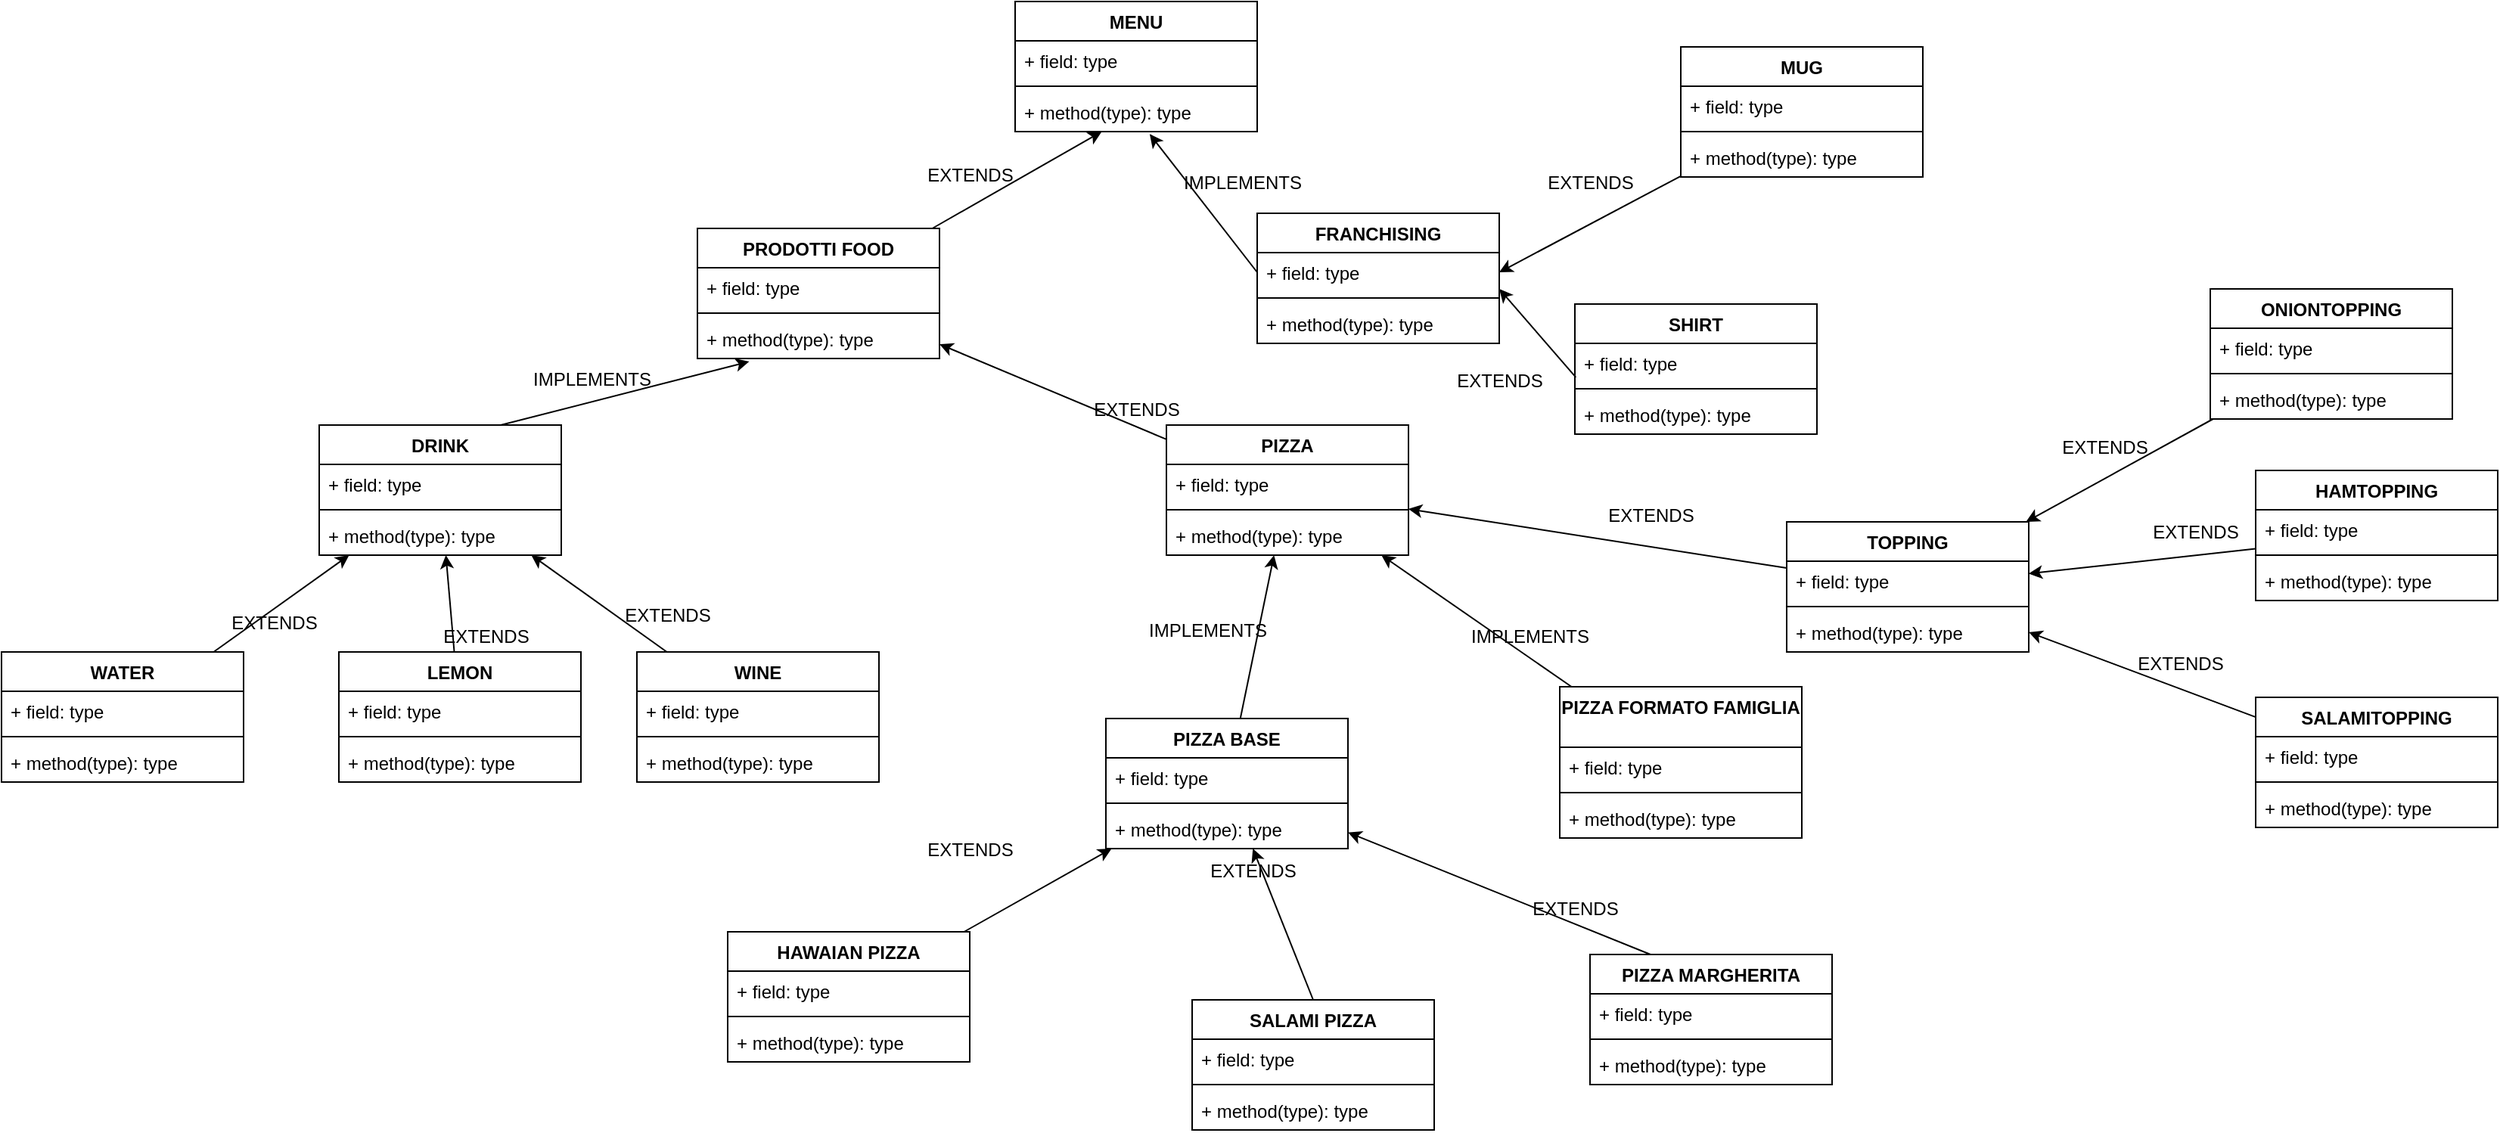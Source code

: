 <mxfile version="20.8.16" type="device"><diagram name="Pagina-1" id="1dpBs0_5Wq1KZ-ZbX-H0"><mxGraphModel dx="3497" dy="887" grid="1" gridSize="10" guides="1" tooltips="1" connect="1" arrows="1" fold="1" page="1" pageScale="1" pageWidth="827" pageHeight="1169" math="0" shadow="0"><root><mxCell id="0"/><mxCell id="1" parent="0"/><mxCell id="R3cYLCJElCvI4zf1l8HH-10" value="DRINK" style="swimlane;fontStyle=1;align=center;verticalAlign=top;childLayout=stackLayout;horizontal=1;startSize=26;horizontalStack=0;resizeParent=1;resizeParentMax=0;resizeLast=0;collapsible=1;marginBottom=0;" vertex="1" parent="1"><mxGeometry x="-1000" y="290" width="160" height="86" as="geometry"/></mxCell><mxCell id="R3cYLCJElCvI4zf1l8HH-11" value="+ field: type" style="text;strokeColor=none;fillColor=none;align=left;verticalAlign=top;spacingLeft=4;spacingRight=4;overflow=hidden;rotatable=0;points=[[0,0.5],[1,0.5]];portConstraint=eastwest;" vertex="1" parent="R3cYLCJElCvI4zf1l8HH-10"><mxGeometry y="26" width="160" height="26" as="geometry"/></mxCell><mxCell id="R3cYLCJElCvI4zf1l8HH-12" value="" style="line;strokeWidth=1;fillColor=none;align=left;verticalAlign=middle;spacingTop=-1;spacingLeft=3;spacingRight=3;rotatable=0;labelPosition=right;points=[];portConstraint=eastwest;strokeColor=inherit;" vertex="1" parent="R3cYLCJElCvI4zf1l8HH-10"><mxGeometry y="52" width="160" height="8" as="geometry"/></mxCell><mxCell id="R3cYLCJElCvI4zf1l8HH-13" value="+ method(type): type" style="text;strokeColor=none;fillColor=none;align=left;verticalAlign=top;spacingLeft=4;spacingRight=4;overflow=hidden;rotatable=0;points=[[0,0.5],[1,0.5]];portConstraint=eastwest;" vertex="1" parent="R3cYLCJElCvI4zf1l8HH-10"><mxGeometry y="60" width="160" height="26" as="geometry"/></mxCell><mxCell id="R3cYLCJElCvI4zf1l8HH-14" value="PIZZA FORMATO FAMIGLIA" style="swimlane;fontStyle=1;align=center;verticalAlign=top;childLayout=stackLayout;horizontal=1;startSize=40;horizontalStack=0;resizeParent=1;resizeParentMax=0;resizeLast=0;collapsible=1;marginBottom=0;" vertex="1" parent="1"><mxGeometry x="-180" y="463" width="160" height="100" as="geometry"/></mxCell><mxCell id="R3cYLCJElCvI4zf1l8HH-15" value="+ field: type" style="text;strokeColor=none;fillColor=none;align=left;verticalAlign=top;spacingLeft=4;spacingRight=4;overflow=hidden;rotatable=0;points=[[0,0.5],[1,0.5]];portConstraint=eastwest;" vertex="1" parent="R3cYLCJElCvI4zf1l8HH-14"><mxGeometry y="40" width="160" height="26" as="geometry"/></mxCell><mxCell id="R3cYLCJElCvI4zf1l8HH-16" value="" style="line;strokeWidth=1;fillColor=none;align=left;verticalAlign=middle;spacingTop=-1;spacingLeft=3;spacingRight=3;rotatable=0;labelPosition=right;points=[];portConstraint=eastwest;strokeColor=inherit;" vertex="1" parent="R3cYLCJElCvI4zf1l8HH-14"><mxGeometry y="66" width="160" height="8" as="geometry"/></mxCell><mxCell id="R3cYLCJElCvI4zf1l8HH-17" value="+ method(type): type" style="text;strokeColor=none;fillColor=none;align=left;verticalAlign=top;spacingLeft=4;spacingRight=4;overflow=hidden;rotatable=0;points=[[0,0.5],[1,0.5]];portConstraint=eastwest;" vertex="1" parent="R3cYLCJElCvI4zf1l8HH-14"><mxGeometry y="74" width="160" height="26" as="geometry"/></mxCell><mxCell id="R3cYLCJElCvI4zf1l8HH-18" value="SALAMI PIZZA" style="swimlane;fontStyle=1;align=center;verticalAlign=top;childLayout=stackLayout;horizontal=1;startSize=26;horizontalStack=0;resizeParent=1;resizeParentMax=0;resizeLast=0;collapsible=1;marginBottom=0;" vertex="1" parent="1"><mxGeometry x="-423" y="670" width="160" height="86" as="geometry"/></mxCell><mxCell id="R3cYLCJElCvI4zf1l8HH-19" value="+ field: type" style="text;strokeColor=none;fillColor=none;align=left;verticalAlign=top;spacingLeft=4;spacingRight=4;overflow=hidden;rotatable=0;points=[[0,0.5],[1,0.5]];portConstraint=eastwest;" vertex="1" parent="R3cYLCJElCvI4zf1l8HH-18"><mxGeometry y="26" width="160" height="26" as="geometry"/></mxCell><mxCell id="R3cYLCJElCvI4zf1l8HH-20" value="" style="line;strokeWidth=1;fillColor=none;align=left;verticalAlign=middle;spacingTop=-1;spacingLeft=3;spacingRight=3;rotatable=0;labelPosition=right;points=[];portConstraint=eastwest;strokeColor=inherit;" vertex="1" parent="R3cYLCJElCvI4zf1l8HH-18"><mxGeometry y="52" width="160" height="8" as="geometry"/></mxCell><mxCell id="R3cYLCJElCvI4zf1l8HH-21" value="+ method(type): type" style="text;strokeColor=none;fillColor=none;align=left;verticalAlign=top;spacingLeft=4;spacingRight=4;overflow=hidden;rotatable=0;points=[[0,0.5],[1,0.5]];portConstraint=eastwest;" vertex="1" parent="R3cYLCJElCvI4zf1l8HH-18"><mxGeometry y="60" width="160" height="26" as="geometry"/></mxCell><mxCell id="R3cYLCJElCvI4zf1l8HH-22" value="HAWAIAN PIZZA" style="swimlane;fontStyle=1;align=center;verticalAlign=top;childLayout=stackLayout;horizontal=1;startSize=26;horizontalStack=0;resizeParent=1;resizeParentMax=0;resizeLast=0;collapsible=1;marginBottom=0;" vertex="1" parent="1"><mxGeometry x="-730" y="625" width="160" height="86" as="geometry"/></mxCell><mxCell id="R3cYLCJElCvI4zf1l8HH-23" value="+ field: type" style="text;strokeColor=none;fillColor=none;align=left;verticalAlign=top;spacingLeft=4;spacingRight=4;overflow=hidden;rotatable=0;points=[[0,0.5],[1,0.5]];portConstraint=eastwest;" vertex="1" parent="R3cYLCJElCvI4zf1l8HH-22"><mxGeometry y="26" width="160" height="26" as="geometry"/></mxCell><mxCell id="R3cYLCJElCvI4zf1l8HH-24" value="" style="line;strokeWidth=1;fillColor=none;align=left;verticalAlign=middle;spacingTop=-1;spacingLeft=3;spacingRight=3;rotatable=0;labelPosition=right;points=[];portConstraint=eastwest;strokeColor=inherit;" vertex="1" parent="R3cYLCJElCvI4zf1l8HH-22"><mxGeometry y="52" width="160" height="8" as="geometry"/></mxCell><mxCell id="R3cYLCJElCvI4zf1l8HH-25" value="+ method(type): type" style="text;strokeColor=none;fillColor=none;align=left;verticalAlign=top;spacingLeft=4;spacingRight=4;overflow=hidden;rotatable=0;points=[[0,0.5],[1,0.5]];portConstraint=eastwest;" vertex="1" parent="R3cYLCJElCvI4zf1l8HH-22"><mxGeometry y="60" width="160" height="26" as="geometry"/></mxCell><mxCell id="R3cYLCJElCvI4zf1l8HH-26" value="PIZZA MARGHERITA" style="swimlane;fontStyle=1;align=center;verticalAlign=top;childLayout=stackLayout;horizontal=1;startSize=26;horizontalStack=0;resizeParent=1;resizeParentMax=0;resizeLast=0;collapsible=1;marginBottom=0;" vertex="1" parent="1"><mxGeometry x="-160" y="640" width="160" height="86" as="geometry"/></mxCell><mxCell id="R3cYLCJElCvI4zf1l8HH-27" value="+ field: type" style="text;strokeColor=none;fillColor=none;align=left;verticalAlign=top;spacingLeft=4;spacingRight=4;overflow=hidden;rotatable=0;points=[[0,0.5],[1,0.5]];portConstraint=eastwest;" vertex="1" parent="R3cYLCJElCvI4zf1l8HH-26"><mxGeometry y="26" width="160" height="26" as="geometry"/></mxCell><mxCell id="R3cYLCJElCvI4zf1l8HH-28" value="" style="line;strokeWidth=1;fillColor=none;align=left;verticalAlign=middle;spacingTop=-1;spacingLeft=3;spacingRight=3;rotatable=0;labelPosition=right;points=[];portConstraint=eastwest;strokeColor=inherit;" vertex="1" parent="R3cYLCJElCvI4zf1l8HH-26"><mxGeometry y="52" width="160" height="8" as="geometry"/></mxCell><mxCell id="R3cYLCJElCvI4zf1l8HH-29" value="+ method(type): type" style="text;strokeColor=none;fillColor=none;align=left;verticalAlign=top;spacingLeft=4;spacingRight=4;overflow=hidden;rotatable=0;points=[[0,0.5],[1,0.5]];portConstraint=eastwest;" vertex="1" parent="R3cYLCJElCvI4zf1l8HH-26"><mxGeometry y="60" width="160" height="26" as="geometry"/></mxCell><mxCell id="R3cYLCJElCvI4zf1l8HH-30" value="TOPPING" style="swimlane;fontStyle=1;align=center;verticalAlign=top;childLayout=stackLayout;horizontal=1;startSize=26;horizontalStack=0;resizeParent=1;resizeParentMax=0;resizeLast=0;collapsible=1;marginBottom=0;" vertex="1" parent="1"><mxGeometry x="-30" y="354" width="160" height="86" as="geometry"/></mxCell><mxCell id="R3cYLCJElCvI4zf1l8HH-31" value="+ field: type" style="text;strokeColor=none;fillColor=none;align=left;verticalAlign=top;spacingLeft=4;spacingRight=4;overflow=hidden;rotatable=0;points=[[0,0.5],[1,0.5]];portConstraint=eastwest;" vertex="1" parent="R3cYLCJElCvI4zf1l8HH-30"><mxGeometry y="26" width="160" height="26" as="geometry"/></mxCell><mxCell id="R3cYLCJElCvI4zf1l8HH-32" value="" style="line;strokeWidth=1;fillColor=none;align=left;verticalAlign=middle;spacingTop=-1;spacingLeft=3;spacingRight=3;rotatable=0;labelPosition=right;points=[];portConstraint=eastwest;strokeColor=inherit;" vertex="1" parent="R3cYLCJElCvI4zf1l8HH-30"><mxGeometry y="52" width="160" height="8" as="geometry"/></mxCell><mxCell id="R3cYLCJElCvI4zf1l8HH-33" value="+ method(type): type" style="text;strokeColor=none;fillColor=none;align=left;verticalAlign=top;spacingLeft=4;spacingRight=4;overflow=hidden;rotatable=0;points=[[0,0.5],[1,0.5]];portConstraint=eastwest;" vertex="1" parent="R3cYLCJElCvI4zf1l8HH-30"><mxGeometry y="60" width="160" height="26" as="geometry"/></mxCell><mxCell id="R3cYLCJElCvI4zf1l8HH-34" value="PRODOTTI FOOD" style="swimlane;fontStyle=1;align=center;verticalAlign=top;childLayout=stackLayout;horizontal=1;startSize=26;horizontalStack=0;resizeParent=1;resizeParentMax=0;resizeLast=0;collapsible=1;marginBottom=0;" vertex="1" parent="1"><mxGeometry x="-750" y="160" width="160" height="86" as="geometry"/></mxCell><mxCell id="R3cYLCJElCvI4zf1l8HH-35" value="+ field: type" style="text;strokeColor=none;fillColor=none;align=left;verticalAlign=top;spacingLeft=4;spacingRight=4;overflow=hidden;rotatable=0;points=[[0,0.5],[1,0.5]];portConstraint=eastwest;" vertex="1" parent="R3cYLCJElCvI4zf1l8HH-34"><mxGeometry y="26" width="160" height="26" as="geometry"/></mxCell><mxCell id="R3cYLCJElCvI4zf1l8HH-36" value="" style="line;strokeWidth=1;fillColor=none;align=left;verticalAlign=middle;spacingTop=-1;spacingLeft=3;spacingRight=3;rotatable=0;labelPosition=right;points=[];portConstraint=eastwest;strokeColor=inherit;" vertex="1" parent="R3cYLCJElCvI4zf1l8HH-34"><mxGeometry y="52" width="160" height="8" as="geometry"/></mxCell><mxCell id="R3cYLCJElCvI4zf1l8HH-37" value="+ method(type): type" style="text;strokeColor=none;fillColor=none;align=left;verticalAlign=top;spacingLeft=4;spacingRight=4;overflow=hidden;rotatable=0;points=[[0,0.5],[1,0.5]];portConstraint=eastwest;" vertex="1" parent="R3cYLCJElCvI4zf1l8HH-34"><mxGeometry y="60" width="160" height="26" as="geometry"/></mxCell><mxCell id="R3cYLCJElCvI4zf1l8HH-38" value="SHIRT" style="swimlane;fontStyle=1;align=center;verticalAlign=top;childLayout=stackLayout;horizontal=1;startSize=26;horizontalStack=0;resizeParent=1;resizeParentMax=0;resizeLast=0;collapsible=1;marginBottom=0;" vertex="1" parent="1"><mxGeometry x="-170" y="210" width="160" height="86" as="geometry"/></mxCell><mxCell id="R3cYLCJElCvI4zf1l8HH-39" value="+ field: type" style="text;strokeColor=none;fillColor=none;align=left;verticalAlign=top;spacingLeft=4;spacingRight=4;overflow=hidden;rotatable=0;points=[[0,0.5],[1,0.5]];portConstraint=eastwest;" vertex="1" parent="R3cYLCJElCvI4zf1l8HH-38"><mxGeometry y="26" width="160" height="26" as="geometry"/></mxCell><mxCell id="R3cYLCJElCvI4zf1l8HH-40" value="" style="line;strokeWidth=1;fillColor=none;align=left;verticalAlign=middle;spacingTop=-1;spacingLeft=3;spacingRight=3;rotatable=0;labelPosition=right;points=[];portConstraint=eastwest;strokeColor=inherit;" vertex="1" parent="R3cYLCJElCvI4zf1l8HH-38"><mxGeometry y="52" width="160" height="8" as="geometry"/></mxCell><mxCell id="R3cYLCJElCvI4zf1l8HH-41" value="+ method(type): type" style="text;strokeColor=none;fillColor=none;align=left;verticalAlign=top;spacingLeft=4;spacingRight=4;overflow=hidden;rotatable=0;points=[[0,0.5],[1,0.5]];portConstraint=eastwest;" vertex="1" parent="R3cYLCJElCvI4zf1l8HH-38"><mxGeometry y="60" width="160" height="26" as="geometry"/></mxCell><mxCell id="R3cYLCJElCvI4zf1l8HH-42" value="MUG" style="swimlane;fontStyle=1;align=center;verticalAlign=top;childLayout=stackLayout;horizontal=1;startSize=26;horizontalStack=0;resizeParent=1;resizeParentMax=0;resizeLast=0;collapsible=1;marginBottom=0;" vertex="1" parent="1"><mxGeometry x="-100" y="40" width="160" height="86" as="geometry"/></mxCell><mxCell id="R3cYLCJElCvI4zf1l8HH-43" value="+ field: type" style="text;strokeColor=none;fillColor=none;align=left;verticalAlign=top;spacingLeft=4;spacingRight=4;overflow=hidden;rotatable=0;points=[[0,0.5],[1,0.5]];portConstraint=eastwest;" vertex="1" parent="R3cYLCJElCvI4zf1l8HH-42"><mxGeometry y="26" width="160" height="26" as="geometry"/></mxCell><mxCell id="R3cYLCJElCvI4zf1l8HH-44" value="" style="line;strokeWidth=1;fillColor=none;align=left;verticalAlign=middle;spacingTop=-1;spacingLeft=3;spacingRight=3;rotatable=0;labelPosition=right;points=[];portConstraint=eastwest;strokeColor=inherit;" vertex="1" parent="R3cYLCJElCvI4zf1l8HH-42"><mxGeometry y="52" width="160" height="8" as="geometry"/></mxCell><mxCell id="R3cYLCJElCvI4zf1l8HH-45" value="+ method(type): type" style="text;strokeColor=none;fillColor=none;align=left;verticalAlign=top;spacingLeft=4;spacingRight=4;overflow=hidden;rotatable=0;points=[[0,0.5],[1,0.5]];portConstraint=eastwest;" vertex="1" parent="R3cYLCJElCvI4zf1l8HH-42"><mxGeometry y="60" width="160" height="26" as="geometry"/></mxCell><mxCell id="R3cYLCJElCvI4zf1l8HH-46" value="FRANCHISING" style="swimlane;fontStyle=1;align=center;verticalAlign=top;childLayout=stackLayout;horizontal=1;startSize=26;horizontalStack=0;resizeParent=1;resizeParentMax=0;resizeLast=0;collapsible=1;marginBottom=0;" vertex="1" parent="1"><mxGeometry x="-380" y="150" width="160" height="86" as="geometry"/></mxCell><mxCell id="R3cYLCJElCvI4zf1l8HH-47" value="+ field: type" style="text;strokeColor=none;fillColor=none;align=left;verticalAlign=top;spacingLeft=4;spacingRight=4;overflow=hidden;rotatable=0;points=[[0,0.5],[1,0.5]];portConstraint=eastwest;" vertex="1" parent="R3cYLCJElCvI4zf1l8HH-46"><mxGeometry y="26" width="160" height="26" as="geometry"/></mxCell><mxCell id="R3cYLCJElCvI4zf1l8HH-48" value="" style="line;strokeWidth=1;fillColor=none;align=left;verticalAlign=middle;spacingTop=-1;spacingLeft=3;spacingRight=3;rotatable=0;labelPosition=right;points=[];portConstraint=eastwest;strokeColor=inherit;" vertex="1" parent="R3cYLCJElCvI4zf1l8HH-46"><mxGeometry y="52" width="160" height="8" as="geometry"/></mxCell><mxCell id="R3cYLCJElCvI4zf1l8HH-49" value="+ method(type): type" style="text;strokeColor=none;fillColor=none;align=left;verticalAlign=top;spacingLeft=4;spacingRight=4;overflow=hidden;rotatable=0;points=[[0,0.5],[1,0.5]];portConstraint=eastwest;" vertex="1" parent="R3cYLCJElCvI4zf1l8HH-46"><mxGeometry y="60" width="160" height="26" as="geometry"/></mxCell><mxCell id="R3cYLCJElCvI4zf1l8HH-50" value="PIZZA" style="swimlane;fontStyle=1;align=center;verticalAlign=top;childLayout=stackLayout;horizontal=1;startSize=26;horizontalStack=0;resizeParent=1;resizeParentMax=0;resizeLast=0;collapsible=1;marginBottom=0;" vertex="1" parent="1"><mxGeometry x="-440" y="290" width="160" height="86" as="geometry"/></mxCell><mxCell id="R3cYLCJElCvI4zf1l8HH-51" value="+ field: type" style="text;strokeColor=none;fillColor=none;align=left;verticalAlign=top;spacingLeft=4;spacingRight=4;overflow=hidden;rotatable=0;points=[[0,0.5],[1,0.5]];portConstraint=eastwest;" vertex="1" parent="R3cYLCJElCvI4zf1l8HH-50"><mxGeometry y="26" width="160" height="26" as="geometry"/></mxCell><mxCell id="R3cYLCJElCvI4zf1l8HH-52" value="" style="line;strokeWidth=1;fillColor=none;align=left;verticalAlign=middle;spacingTop=-1;spacingLeft=3;spacingRight=3;rotatable=0;labelPosition=right;points=[];portConstraint=eastwest;strokeColor=inherit;" vertex="1" parent="R3cYLCJElCvI4zf1l8HH-50"><mxGeometry y="52" width="160" height="8" as="geometry"/></mxCell><mxCell id="R3cYLCJElCvI4zf1l8HH-53" value="+ method(type): type" style="text;strokeColor=none;fillColor=none;align=left;verticalAlign=top;spacingLeft=4;spacingRight=4;overflow=hidden;rotatable=0;points=[[0,0.5],[1,0.5]];portConstraint=eastwest;" vertex="1" parent="R3cYLCJElCvI4zf1l8HH-50"><mxGeometry y="60" width="160" height="26" as="geometry"/></mxCell><mxCell id="R3cYLCJElCvI4zf1l8HH-58" value="MENU" style="swimlane;fontStyle=1;align=center;verticalAlign=top;childLayout=stackLayout;horizontal=1;startSize=26;horizontalStack=0;resizeParent=1;resizeParentMax=0;resizeLast=0;collapsible=1;marginBottom=0;" vertex="1" parent="1"><mxGeometry x="-540" y="10" width="160" height="86" as="geometry"/></mxCell><mxCell id="R3cYLCJElCvI4zf1l8HH-59" value="+ field: type" style="text;strokeColor=none;fillColor=none;align=left;verticalAlign=top;spacingLeft=4;spacingRight=4;overflow=hidden;rotatable=0;points=[[0,0.5],[1,0.5]];portConstraint=eastwest;" vertex="1" parent="R3cYLCJElCvI4zf1l8HH-58"><mxGeometry y="26" width="160" height="26" as="geometry"/></mxCell><mxCell id="R3cYLCJElCvI4zf1l8HH-60" value="" style="line;strokeWidth=1;fillColor=none;align=left;verticalAlign=middle;spacingTop=-1;spacingLeft=3;spacingRight=3;rotatable=0;labelPosition=right;points=[];portConstraint=eastwest;strokeColor=inherit;" vertex="1" parent="R3cYLCJElCvI4zf1l8HH-58"><mxGeometry y="52" width="160" height="8" as="geometry"/></mxCell><mxCell id="R3cYLCJElCvI4zf1l8HH-61" value="+ method(type): type" style="text;strokeColor=none;fillColor=none;align=left;verticalAlign=top;spacingLeft=4;spacingRight=4;overflow=hidden;rotatable=0;points=[[0,0.5],[1,0.5]];portConstraint=eastwest;" vertex="1" parent="R3cYLCJElCvI4zf1l8HH-58"><mxGeometry y="60" width="160" height="26" as="geometry"/></mxCell><mxCell id="R3cYLCJElCvI4zf1l8HH-62" value="" style="endArrow=classic;html=1;rounded=0;entryX=0.556;entryY=1.062;entryDx=0;entryDy=0;entryPerimeter=0;exitX=0;exitY=0.5;exitDx=0;exitDy=0;" edge="1" parent="1" source="R3cYLCJElCvI4zf1l8HH-47" target="R3cYLCJElCvI4zf1l8HH-61"><mxGeometry width="50" height="50" relative="1" as="geometry"><mxPoint x="-290" y="220" as="sourcePoint"/><mxPoint x="-240" y="170" as="targetPoint"/></mxGeometry></mxCell><mxCell id="R3cYLCJElCvI4zf1l8HH-63" value="" style="endArrow=classic;html=1;rounded=0;entryX=0.214;entryY=1.077;entryDx=0;entryDy=0;entryPerimeter=0;exitX=0.75;exitY=0;exitDx=0;exitDy=0;" edge="1" parent="1" source="R3cYLCJElCvI4zf1l8HH-10" target="R3cYLCJElCvI4zf1l8HH-37"><mxGeometry width="50" height="50" relative="1" as="geometry"><mxPoint x="-770" y="310" as="sourcePoint"/><mxPoint x="-720" y="260" as="targetPoint"/></mxGeometry></mxCell><mxCell id="R3cYLCJElCvI4zf1l8HH-64" value="" style="endArrow=classic;html=1;rounded=0;" edge="1" parent="1" source="R3cYLCJElCvI4zf1l8HH-50" target="R3cYLCJElCvI4zf1l8HH-34"><mxGeometry width="50" height="50" relative="1" as="geometry"><mxPoint x="-290" y="220" as="sourcePoint"/><mxPoint x="-240" y="170" as="targetPoint"/></mxGeometry></mxCell><mxCell id="R3cYLCJElCvI4zf1l8HH-65" value="" style="endArrow=classic;html=1;rounded=0;entryX=1;entryY=0.5;entryDx=0;entryDy=0;" edge="1" parent="1" source="R3cYLCJElCvI4zf1l8HH-42" target="R3cYLCJElCvI4zf1l8HH-47"><mxGeometry width="50" height="50" relative="1" as="geometry"><mxPoint x="-110" y="120" as="sourcePoint"/><mxPoint x="-240" y="170" as="targetPoint"/></mxGeometry></mxCell><mxCell id="R3cYLCJElCvI4zf1l8HH-66" value="" style="endArrow=classic;html=1;rounded=0;exitX=0.004;exitY=0.862;exitDx=0;exitDy=0;exitPerimeter=0;" edge="1" parent="1" source="R3cYLCJElCvI4zf1l8HH-39"><mxGeometry width="50" height="50" relative="1" as="geometry"><mxPoint x="-290" y="220" as="sourcePoint"/><mxPoint x="-220" y="200" as="targetPoint"/></mxGeometry></mxCell><mxCell id="R3cYLCJElCvI4zf1l8HH-67" value="PIZZA BASE" style="swimlane;fontStyle=1;align=center;verticalAlign=top;childLayout=stackLayout;horizontal=1;startSize=26;horizontalStack=0;resizeParent=1;resizeParentMax=0;resizeLast=0;collapsible=1;marginBottom=0;" vertex="1" parent="1"><mxGeometry x="-480" y="484" width="160" height="86" as="geometry"/></mxCell><mxCell id="R3cYLCJElCvI4zf1l8HH-68" value="+ field: type" style="text;strokeColor=none;fillColor=none;align=left;verticalAlign=top;spacingLeft=4;spacingRight=4;overflow=hidden;rotatable=0;points=[[0,0.5],[1,0.5]];portConstraint=eastwest;" vertex="1" parent="R3cYLCJElCvI4zf1l8HH-67"><mxGeometry y="26" width="160" height="26" as="geometry"/></mxCell><mxCell id="R3cYLCJElCvI4zf1l8HH-69" value="" style="line;strokeWidth=1;fillColor=none;align=left;verticalAlign=middle;spacingTop=-1;spacingLeft=3;spacingRight=3;rotatable=0;labelPosition=right;points=[];portConstraint=eastwest;strokeColor=inherit;" vertex="1" parent="R3cYLCJElCvI4zf1l8HH-67"><mxGeometry y="52" width="160" height="8" as="geometry"/></mxCell><mxCell id="R3cYLCJElCvI4zf1l8HH-70" value="+ method(type): type" style="text;strokeColor=none;fillColor=none;align=left;verticalAlign=top;spacingLeft=4;spacingRight=4;overflow=hidden;rotatable=0;points=[[0,0.5],[1,0.5]];portConstraint=eastwest;" vertex="1" parent="R3cYLCJElCvI4zf1l8HH-67"><mxGeometry y="60" width="160" height="26" as="geometry"/></mxCell><mxCell id="R3cYLCJElCvI4zf1l8HH-79" value="SALAMITOPPING" style="swimlane;fontStyle=1;align=center;verticalAlign=top;childLayout=stackLayout;horizontal=1;startSize=26;horizontalStack=0;resizeParent=1;resizeParentMax=0;resizeLast=0;collapsible=1;marginBottom=0;" vertex="1" parent="1"><mxGeometry x="280" y="470" width="160" height="86" as="geometry"/></mxCell><mxCell id="R3cYLCJElCvI4zf1l8HH-80" value="+ field: type" style="text;strokeColor=none;fillColor=none;align=left;verticalAlign=top;spacingLeft=4;spacingRight=4;overflow=hidden;rotatable=0;points=[[0,0.5],[1,0.5]];portConstraint=eastwest;" vertex="1" parent="R3cYLCJElCvI4zf1l8HH-79"><mxGeometry y="26" width="160" height="26" as="geometry"/></mxCell><mxCell id="R3cYLCJElCvI4zf1l8HH-81" value="" style="line;strokeWidth=1;fillColor=none;align=left;verticalAlign=middle;spacingTop=-1;spacingLeft=3;spacingRight=3;rotatable=0;labelPosition=right;points=[];portConstraint=eastwest;strokeColor=inherit;" vertex="1" parent="R3cYLCJElCvI4zf1l8HH-79"><mxGeometry y="52" width="160" height="8" as="geometry"/></mxCell><mxCell id="R3cYLCJElCvI4zf1l8HH-82" value="+ method(type): type" style="text;strokeColor=none;fillColor=none;align=left;verticalAlign=top;spacingLeft=4;spacingRight=4;overflow=hidden;rotatable=0;points=[[0,0.5],[1,0.5]];portConstraint=eastwest;" vertex="1" parent="R3cYLCJElCvI4zf1l8HH-79"><mxGeometry y="60" width="160" height="26" as="geometry"/></mxCell><mxCell id="R3cYLCJElCvI4zf1l8HH-87" value="HAMTOPPING" style="swimlane;fontStyle=1;align=center;verticalAlign=top;childLayout=stackLayout;horizontal=1;startSize=26;horizontalStack=0;resizeParent=1;resizeParentMax=0;resizeLast=0;collapsible=1;marginBottom=0;" vertex="1" parent="1"><mxGeometry x="280" y="320" width="160" height="86" as="geometry"/></mxCell><mxCell id="R3cYLCJElCvI4zf1l8HH-88" value="+ field: type" style="text;strokeColor=none;fillColor=none;align=left;verticalAlign=top;spacingLeft=4;spacingRight=4;overflow=hidden;rotatable=0;points=[[0,0.5],[1,0.5]];portConstraint=eastwest;" vertex="1" parent="R3cYLCJElCvI4zf1l8HH-87"><mxGeometry y="26" width="160" height="26" as="geometry"/></mxCell><mxCell id="R3cYLCJElCvI4zf1l8HH-89" value="" style="line;strokeWidth=1;fillColor=none;align=left;verticalAlign=middle;spacingTop=-1;spacingLeft=3;spacingRight=3;rotatable=0;labelPosition=right;points=[];portConstraint=eastwest;strokeColor=inherit;" vertex="1" parent="R3cYLCJElCvI4zf1l8HH-87"><mxGeometry y="52" width="160" height="8" as="geometry"/></mxCell><mxCell id="R3cYLCJElCvI4zf1l8HH-90" value="+ method(type): type" style="text;strokeColor=none;fillColor=none;align=left;verticalAlign=top;spacingLeft=4;spacingRight=4;overflow=hidden;rotatable=0;points=[[0,0.5],[1,0.5]];portConstraint=eastwest;" vertex="1" parent="R3cYLCJElCvI4zf1l8HH-87"><mxGeometry y="60" width="160" height="26" as="geometry"/></mxCell><mxCell id="R3cYLCJElCvI4zf1l8HH-95" value="WATER" style="swimlane;fontStyle=1;align=center;verticalAlign=top;childLayout=stackLayout;horizontal=1;startSize=26;horizontalStack=0;resizeParent=1;resizeParentMax=0;resizeLast=0;collapsible=1;marginBottom=0;" vertex="1" parent="1"><mxGeometry x="-1210" y="440" width="160" height="86" as="geometry"/></mxCell><mxCell id="R3cYLCJElCvI4zf1l8HH-96" value="+ field: type" style="text;strokeColor=none;fillColor=none;align=left;verticalAlign=top;spacingLeft=4;spacingRight=4;overflow=hidden;rotatable=0;points=[[0,0.5],[1,0.5]];portConstraint=eastwest;" vertex="1" parent="R3cYLCJElCvI4zf1l8HH-95"><mxGeometry y="26" width="160" height="26" as="geometry"/></mxCell><mxCell id="R3cYLCJElCvI4zf1l8HH-97" value="" style="line;strokeWidth=1;fillColor=none;align=left;verticalAlign=middle;spacingTop=-1;spacingLeft=3;spacingRight=3;rotatable=0;labelPosition=right;points=[];portConstraint=eastwest;strokeColor=inherit;" vertex="1" parent="R3cYLCJElCvI4zf1l8HH-95"><mxGeometry y="52" width="160" height="8" as="geometry"/></mxCell><mxCell id="R3cYLCJElCvI4zf1l8HH-98" value="+ method(type): type" style="text;strokeColor=none;fillColor=none;align=left;verticalAlign=top;spacingLeft=4;spacingRight=4;overflow=hidden;rotatable=0;points=[[0,0.5],[1,0.5]];portConstraint=eastwest;" vertex="1" parent="R3cYLCJElCvI4zf1l8HH-95"><mxGeometry y="60" width="160" height="26" as="geometry"/></mxCell><mxCell id="R3cYLCJElCvI4zf1l8HH-99" value="WINE" style="swimlane;fontStyle=1;align=center;verticalAlign=top;childLayout=stackLayout;horizontal=1;startSize=26;horizontalStack=0;resizeParent=1;resizeParentMax=0;resizeLast=0;collapsible=1;marginBottom=0;" vertex="1" parent="1"><mxGeometry x="-790" y="440" width="160" height="86" as="geometry"/></mxCell><mxCell id="R3cYLCJElCvI4zf1l8HH-100" value="+ field: type" style="text;strokeColor=none;fillColor=none;align=left;verticalAlign=top;spacingLeft=4;spacingRight=4;overflow=hidden;rotatable=0;points=[[0,0.5],[1,0.5]];portConstraint=eastwest;" vertex="1" parent="R3cYLCJElCvI4zf1l8HH-99"><mxGeometry y="26" width="160" height="26" as="geometry"/></mxCell><mxCell id="R3cYLCJElCvI4zf1l8HH-101" value="" style="line;strokeWidth=1;fillColor=none;align=left;verticalAlign=middle;spacingTop=-1;spacingLeft=3;spacingRight=3;rotatable=0;labelPosition=right;points=[];portConstraint=eastwest;strokeColor=inherit;" vertex="1" parent="R3cYLCJElCvI4zf1l8HH-99"><mxGeometry y="52" width="160" height="8" as="geometry"/></mxCell><mxCell id="R3cYLCJElCvI4zf1l8HH-102" value="+ method(type): type" style="text;strokeColor=none;fillColor=none;align=left;verticalAlign=top;spacingLeft=4;spacingRight=4;overflow=hidden;rotatable=0;points=[[0,0.5],[1,0.5]];portConstraint=eastwest;" vertex="1" parent="R3cYLCJElCvI4zf1l8HH-99"><mxGeometry y="60" width="160" height="26" as="geometry"/></mxCell><mxCell id="R3cYLCJElCvI4zf1l8HH-103" value="LEMON" style="swimlane;fontStyle=1;align=center;verticalAlign=top;childLayout=stackLayout;horizontal=1;startSize=26;horizontalStack=0;resizeParent=1;resizeParentMax=0;resizeLast=0;collapsible=1;marginBottom=0;" vertex="1" parent="1"><mxGeometry x="-987" y="440" width="160" height="86" as="geometry"/></mxCell><mxCell id="R3cYLCJElCvI4zf1l8HH-104" value="+ field: type" style="text;strokeColor=none;fillColor=none;align=left;verticalAlign=top;spacingLeft=4;spacingRight=4;overflow=hidden;rotatable=0;points=[[0,0.5],[1,0.5]];portConstraint=eastwest;" vertex="1" parent="R3cYLCJElCvI4zf1l8HH-103"><mxGeometry y="26" width="160" height="26" as="geometry"/></mxCell><mxCell id="R3cYLCJElCvI4zf1l8HH-105" value="" style="line;strokeWidth=1;fillColor=none;align=left;verticalAlign=middle;spacingTop=-1;spacingLeft=3;spacingRight=3;rotatable=0;labelPosition=right;points=[];portConstraint=eastwest;strokeColor=inherit;" vertex="1" parent="R3cYLCJElCvI4zf1l8HH-103"><mxGeometry y="52" width="160" height="8" as="geometry"/></mxCell><mxCell id="R3cYLCJElCvI4zf1l8HH-106" value="+ method(type): type" style="text;strokeColor=none;fillColor=none;align=left;verticalAlign=top;spacingLeft=4;spacingRight=4;overflow=hidden;rotatable=0;points=[[0,0.5],[1,0.5]];portConstraint=eastwest;" vertex="1" parent="R3cYLCJElCvI4zf1l8HH-103"><mxGeometry y="60" width="160" height="26" as="geometry"/></mxCell><mxCell id="R3cYLCJElCvI4zf1l8HH-91" value="ONIONTOPPING" style="swimlane;fontStyle=1;align=center;verticalAlign=top;childLayout=stackLayout;horizontal=1;startSize=26;horizontalStack=0;resizeParent=1;resizeParentMax=0;resizeLast=0;collapsible=1;marginBottom=0;" vertex="1" parent="1"><mxGeometry x="250" y="200" width="160" height="86" as="geometry"/></mxCell><mxCell id="R3cYLCJElCvI4zf1l8HH-92" value="+ field: type" style="text;strokeColor=none;fillColor=none;align=left;verticalAlign=top;spacingLeft=4;spacingRight=4;overflow=hidden;rotatable=0;points=[[0,0.5],[1,0.5]];portConstraint=eastwest;" vertex="1" parent="R3cYLCJElCvI4zf1l8HH-91"><mxGeometry y="26" width="160" height="26" as="geometry"/></mxCell><mxCell id="R3cYLCJElCvI4zf1l8HH-93" value="" style="line;strokeWidth=1;fillColor=none;align=left;verticalAlign=middle;spacingTop=-1;spacingLeft=3;spacingRight=3;rotatable=0;labelPosition=right;points=[];portConstraint=eastwest;strokeColor=inherit;" vertex="1" parent="R3cYLCJElCvI4zf1l8HH-91"><mxGeometry y="52" width="160" height="8" as="geometry"/></mxCell><mxCell id="R3cYLCJElCvI4zf1l8HH-94" value="+ method(type): type" style="text;strokeColor=none;fillColor=none;align=left;verticalAlign=top;spacingLeft=4;spacingRight=4;overflow=hidden;rotatable=0;points=[[0,0.5],[1,0.5]];portConstraint=eastwest;" vertex="1" parent="R3cYLCJElCvI4zf1l8HH-91"><mxGeometry y="60" width="160" height="26" as="geometry"/></mxCell><mxCell id="R3cYLCJElCvI4zf1l8HH-107" value="" style="endArrow=classic;html=1;rounded=0;" edge="1" parent="1" source="R3cYLCJElCvI4zf1l8HH-34" target="R3cYLCJElCvI4zf1l8HH-61"><mxGeometry width="50" height="50" relative="1" as="geometry"><mxPoint x="-270" y="550" as="sourcePoint"/><mxPoint x="-220" y="500" as="targetPoint"/></mxGeometry></mxCell><mxCell id="R3cYLCJElCvI4zf1l8HH-108" value="" style="endArrow=classic;html=1;rounded=0;" edge="1" parent="1" source="R3cYLCJElCvI4zf1l8HH-67" target="R3cYLCJElCvI4zf1l8HH-50"><mxGeometry width="50" height="50" relative="1" as="geometry"><mxPoint x="-270" y="550" as="sourcePoint"/><mxPoint x="-220" y="500" as="targetPoint"/></mxGeometry></mxCell><mxCell id="R3cYLCJElCvI4zf1l8HH-109" value="" style="endArrow=classic;html=1;rounded=0;" edge="1" parent="1" source="R3cYLCJElCvI4zf1l8HH-95" target="R3cYLCJElCvI4zf1l8HH-10"><mxGeometry width="50" height="50" relative="1" as="geometry"><mxPoint x="-270" y="550" as="sourcePoint"/><mxPoint x="-220" y="500" as="targetPoint"/></mxGeometry></mxCell><mxCell id="R3cYLCJElCvI4zf1l8HH-110" value="" style="endArrow=classic;html=1;rounded=0;" edge="1" parent="1" source="R3cYLCJElCvI4zf1l8HH-99" target="R3cYLCJElCvI4zf1l8HH-10"><mxGeometry width="50" height="50" relative="1" as="geometry"><mxPoint x="-270" y="550" as="sourcePoint"/><mxPoint x="-220" y="500" as="targetPoint"/></mxGeometry></mxCell><mxCell id="R3cYLCJElCvI4zf1l8HH-111" value="" style="endArrow=classic;html=1;rounded=0;" edge="1" parent="1" source="R3cYLCJElCvI4zf1l8HH-103" target="R3cYLCJElCvI4zf1l8HH-10"><mxGeometry width="50" height="50" relative="1" as="geometry"><mxPoint x="-270" y="550" as="sourcePoint"/><mxPoint x="-220" y="500" as="targetPoint"/></mxGeometry></mxCell><mxCell id="R3cYLCJElCvI4zf1l8HH-116" value="" style="endArrow=classic;html=1;rounded=0;exitX=0.5;exitY=0;exitDx=0;exitDy=0;" edge="1" parent="1" source="R3cYLCJElCvI4zf1l8HH-18" target="R3cYLCJElCvI4zf1l8HH-67"><mxGeometry width="50" height="50" relative="1" as="geometry"><mxPoint x="-270" y="550" as="sourcePoint"/><mxPoint x="-220" y="500" as="targetPoint"/></mxGeometry></mxCell><mxCell id="R3cYLCJElCvI4zf1l8HH-117" value="" style="endArrow=classic;html=1;rounded=0;" edge="1" parent="1" source="R3cYLCJElCvI4zf1l8HH-22" target="R3cYLCJElCvI4zf1l8HH-67"><mxGeometry width="50" height="50" relative="1" as="geometry"><mxPoint x="-573.046" y="613.0" as="sourcePoint"/><mxPoint x="-476.954" y="525.0" as="targetPoint"/></mxGeometry></mxCell><mxCell id="R3cYLCJElCvI4zf1l8HH-118" value="" style="endArrow=classic;html=1;rounded=0;exitX=0.25;exitY=0;exitDx=0;exitDy=0;" edge="1" parent="1" source="R3cYLCJElCvI4zf1l8HH-26" target="R3cYLCJElCvI4zf1l8HH-67"><mxGeometry width="50" height="50" relative="1" as="geometry"><mxPoint x="-270" y="550" as="sourcePoint"/><mxPoint x="-220" y="500" as="targetPoint"/></mxGeometry></mxCell><mxCell id="R3cYLCJElCvI4zf1l8HH-119" value="" style="endArrow=classic;html=1;rounded=0;" edge="1" parent="1" source="R3cYLCJElCvI4zf1l8HH-30" target="R3cYLCJElCvI4zf1l8HH-50"><mxGeometry width="50" height="50" relative="1" as="geometry"><mxPoint x="-270" y="550" as="sourcePoint"/><mxPoint x="-220" y="500" as="targetPoint"/></mxGeometry></mxCell><mxCell id="R3cYLCJElCvI4zf1l8HH-120" value="" style="endArrow=classic;html=1;rounded=0;" edge="1" parent="1" source="R3cYLCJElCvI4zf1l8HH-14" target="R3cYLCJElCvI4zf1l8HH-50"><mxGeometry width="50" height="50" relative="1" as="geometry"><mxPoint x="-270" y="550" as="sourcePoint"/><mxPoint x="-220" y="500" as="targetPoint"/></mxGeometry></mxCell><mxCell id="R3cYLCJElCvI4zf1l8HH-121" value="EXTENDS" style="text;html=1;align=center;verticalAlign=middle;resizable=0;points=[];autosize=1;strokeColor=none;fillColor=none;" vertex="1" parent="1"><mxGeometry x="-610" y="110" width="80" height="30" as="geometry"/></mxCell><mxCell id="R3cYLCJElCvI4zf1l8HH-122" value="IMPLEMENTS" style="text;html=1;align=center;verticalAlign=middle;resizable=0;points=[];autosize=1;strokeColor=none;fillColor=none;" vertex="1" parent="1"><mxGeometry x="-440" y="115" width="100" height="30" as="geometry"/></mxCell><mxCell id="R3cYLCJElCvI4zf1l8HH-123" value="EXTENDS" style="text;html=1;align=center;verticalAlign=middle;resizable=0;points=[];autosize=1;strokeColor=none;fillColor=none;" vertex="1" parent="1"><mxGeometry x="-200" y="115" width="80" height="30" as="geometry"/></mxCell><mxCell id="R3cYLCJElCvI4zf1l8HH-124" value="EXTENDS" style="text;html=1;align=center;verticalAlign=middle;resizable=0;points=[];autosize=1;strokeColor=none;fillColor=none;" vertex="1" parent="1"><mxGeometry x="-260" y="246" width="80" height="30" as="geometry"/></mxCell><mxCell id="R3cYLCJElCvI4zf1l8HH-125" value="IMPLEMENTS" style="text;html=1;align=center;verticalAlign=middle;resizable=0;points=[];autosize=1;strokeColor=none;fillColor=none;" vertex="1" parent="1"><mxGeometry x="-870" y="245" width="100" height="30" as="geometry"/></mxCell><mxCell id="R3cYLCJElCvI4zf1l8HH-126" value="EXTENDS" style="text;html=1;align=center;verticalAlign=middle;resizable=0;points=[];autosize=1;strokeColor=none;fillColor=none;" vertex="1" parent="1"><mxGeometry x="-810" y="401" width="80" height="30" as="geometry"/></mxCell><mxCell id="R3cYLCJElCvI4zf1l8HH-127" value="EXTENDS" style="text;html=1;align=center;verticalAlign=middle;resizable=0;points=[];autosize=1;strokeColor=none;fillColor=none;" vertex="1" parent="1"><mxGeometry x="-930" y="415" width="80" height="30" as="geometry"/></mxCell><mxCell id="R3cYLCJElCvI4zf1l8HH-128" value="EXTENDS" style="text;html=1;align=center;verticalAlign=middle;resizable=0;points=[];autosize=1;strokeColor=none;fillColor=none;" vertex="1" parent="1"><mxGeometry x="-1070" y="406" width="80" height="30" as="geometry"/></mxCell><mxCell id="R3cYLCJElCvI4zf1l8HH-129" value="EXTENDS" style="text;html=1;align=center;verticalAlign=middle;resizable=0;points=[];autosize=1;strokeColor=none;fillColor=none;" vertex="1" parent="1"><mxGeometry x="-500" y="265" width="80" height="30" as="geometry"/></mxCell><mxCell id="R3cYLCJElCvI4zf1l8HH-130" value="IMPLEMENTS" style="text;html=1;align=center;verticalAlign=middle;resizable=0;points=[];autosize=1;strokeColor=none;fillColor=none;" vertex="1" parent="1"><mxGeometry x="-463" y="411" width="100" height="30" as="geometry"/></mxCell><mxCell id="R3cYLCJElCvI4zf1l8HH-131" value="IMPLEMENTS" style="text;html=1;align=center;verticalAlign=middle;resizable=0;points=[];autosize=1;strokeColor=none;fillColor=none;" vertex="1" parent="1"><mxGeometry x="-250" y="415" width="100" height="30" as="geometry"/></mxCell><mxCell id="R3cYLCJElCvI4zf1l8HH-132" value="EXTENDS" style="text;html=1;align=center;verticalAlign=middle;resizable=0;points=[];autosize=1;strokeColor=none;fillColor=none;" vertex="1" parent="1"><mxGeometry x="-610" y="556" width="80" height="30" as="geometry"/></mxCell><mxCell id="R3cYLCJElCvI4zf1l8HH-133" value="EXTENDS" style="text;html=1;align=center;verticalAlign=middle;resizable=0;points=[];autosize=1;strokeColor=none;fillColor=none;" vertex="1" parent="1"><mxGeometry x="-423" y="570" width="80" height="30" as="geometry"/></mxCell><mxCell id="R3cYLCJElCvI4zf1l8HH-134" value="EXTENDS" style="text;html=1;align=center;verticalAlign=middle;resizable=0;points=[];autosize=1;strokeColor=none;fillColor=none;" vertex="1" parent="1"><mxGeometry x="-210" y="595" width="80" height="30" as="geometry"/></mxCell><mxCell id="R3cYLCJElCvI4zf1l8HH-135" value="EXTENDS" style="text;html=1;align=center;verticalAlign=middle;resizable=0;points=[];autosize=1;strokeColor=none;fillColor=none;" vertex="1" parent="1"><mxGeometry x="-160" y="335" width="80" height="30" as="geometry"/></mxCell><mxCell id="R3cYLCJElCvI4zf1l8HH-136" value="" style="endArrow=classic;html=1;rounded=0;" edge="1" parent="1" source="R3cYLCJElCvI4zf1l8HH-79" target="R3cYLCJElCvI4zf1l8HH-30"><mxGeometry width="50" height="50" relative="1" as="geometry"><mxPoint x="140" y="530" as="sourcePoint"/><mxPoint x="190" y="480" as="targetPoint"/></mxGeometry></mxCell><mxCell id="R3cYLCJElCvI4zf1l8HH-137" value="" style="endArrow=classic;html=1;rounded=0;" edge="1" parent="1" source="R3cYLCJElCvI4zf1l8HH-91" target="R3cYLCJElCvI4zf1l8HH-30"><mxGeometry width="50" height="50" relative="1" as="geometry"><mxPoint x="140" y="290" as="sourcePoint"/><mxPoint x="190" y="240" as="targetPoint"/></mxGeometry></mxCell><mxCell id="R3cYLCJElCvI4zf1l8HH-138" value="" style="endArrow=classic;html=1;rounded=0;" edge="1" parent="1" source="R3cYLCJElCvI4zf1l8HH-87" target="R3cYLCJElCvI4zf1l8HH-30"><mxGeometry width="50" height="50" relative="1" as="geometry"><mxPoint x="50" y="550" as="sourcePoint"/><mxPoint x="100" y="500" as="targetPoint"/></mxGeometry></mxCell><mxCell id="R3cYLCJElCvI4zf1l8HH-139" value="EXTENDS" style="text;html=1;align=center;verticalAlign=middle;resizable=0;points=[];autosize=1;strokeColor=none;fillColor=none;" vertex="1" parent="1"><mxGeometry x="140" y="290" width="80" height="30" as="geometry"/></mxCell><mxCell id="R3cYLCJElCvI4zf1l8HH-140" value="EXTENDS" style="text;html=1;align=center;verticalAlign=middle;resizable=0;points=[];autosize=1;strokeColor=none;fillColor=none;" vertex="1" parent="1"><mxGeometry x="190" y="433" width="80" height="30" as="geometry"/></mxCell><mxCell id="R3cYLCJElCvI4zf1l8HH-141" value="EXTENDS" style="text;html=1;align=center;verticalAlign=middle;resizable=0;points=[];autosize=1;strokeColor=none;fillColor=none;" vertex="1" parent="1"><mxGeometry x="200" y="346" width="80" height="30" as="geometry"/></mxCell></root></mxGraphModel></diagram></mxfile>